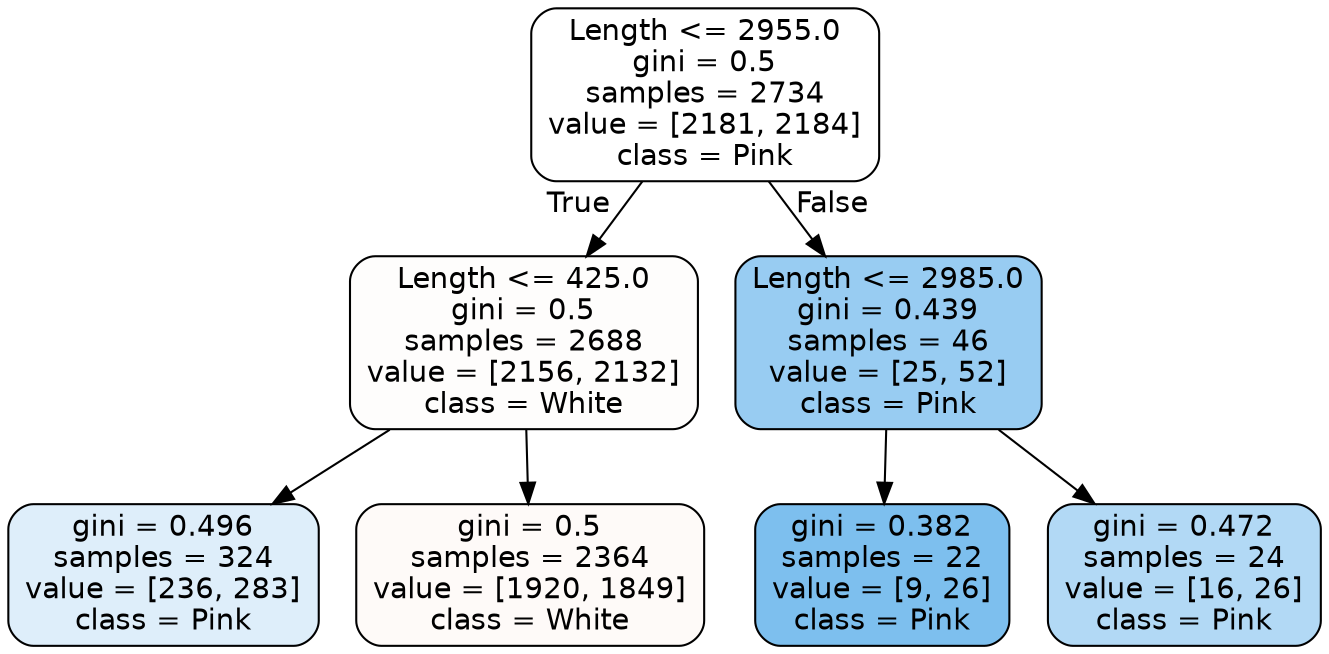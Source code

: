 digraph Tree {
node [shape=box, style="filled, rounded", color="black", fontname=helvetica] ;
edge [fontname=helvetica] ;
0 [label="Length <= 2955.0\ngini = 0.5\nsamples = 2734\nvalue = [2181, 2184]\nclass = Pink", fillcolor="#399de500"] ;
1 [label="Length <= 425.0\ngini = 0.5\nsamples = 2688\nvalue = [2156, 2132]\nclass = White", fillcolor="#e5813903"] ;
0 -> 1 [labeldistance=2.5, labelangle=45, headlabel="True"] ;
2 [label="gini = 0.496\nsamples = 324\nvalue = [236, 283]\nclass = Pink", fillcolor="#399de52a"] ;
1 -> 2 ;
3 [label="gini = 0.5\nsamples = 2364\nvalue = [1920, 1849]\nclass = White", fillcolor="#e5813909"] ;
1 -> 3 ;
4 [label="Length <= 2985.0\ngini = 0.439\nsamples = 46\nvalue = [25, 52]\nclass = Pink", fillcolor="#399de584"] ;
0 -> 4 [labeldistance=2.5, labelangle=-45, headlabel="False"] ;
5 [label="gini = 0.382\nsamples = 22\nvalue = [9, 26]\nclass = Pink", fillcolor="#399de5a7"] ;
4 -> 5 ;
6 [label="gini = 0.472\nsamples = 24\nvalue = [16, 26]\nclass = Pink", fillcolor="#399de562"] ;
4 -> 6 ;
}